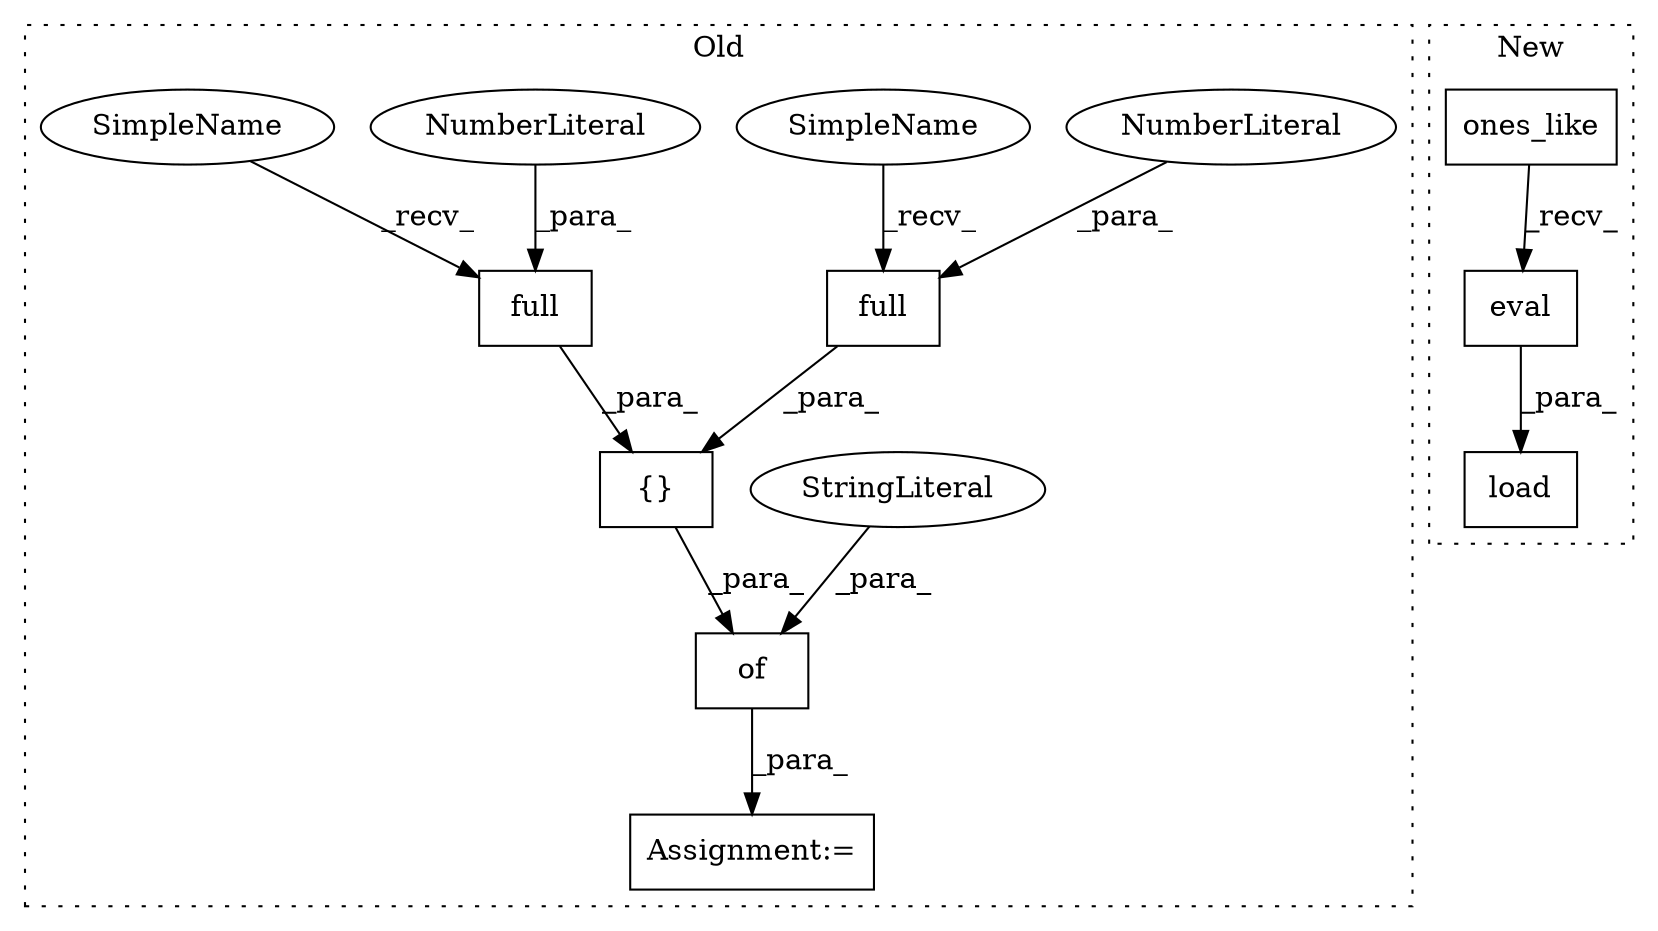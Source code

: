 digraph G {
subgraph cluster0 {
1 [label="full" a="32" s="3402,3410" l="5,1" shape="box"];
3 [label="NumberLiteral" a="34" s="3409" l="1" shape="ellipse"];
6 [label="Assignment:=" a="7" s="3363" l="1" shape="box"];
7 [label="{}" a="4" s="3395,3427" l="1,1" shape="box"];
8 [label="of" a="32" s="3368,3428" l="3,1" shape="box"];
9 [label="full" a="32" s="3418,3426" l="5,1" shape="box"];
10 [label="NumberLiteral" a="34" s="3423" l="1" shape="ellipse"];
11 [label="StringLiteral" a="45" s="3371" l="14" shape="ellipse"];
12 [label="SimpleName" a="42" s="3412" l="5" shape="ellipse"];
13 [label="SimpleName" a="42" s="3396" l="5" shape="ellipse"];
label = "Old";
style="dotted";
}
subgraph cluster1 {
2 [label="ones_like" a="32" s="7697,7711" l="10,1" shape="box"];
4 [label="eval" a="32" s="7713" l="6" shape="box"];
5 [label="load" a="32" s="7681,7719" l="5,1" shape="box"];
label = "New";
style="dotted";
}
1 -> 7 [label="_para_"];
2 -> 4 [label="_recv_"];
3 -> 1 [label="_para_"];
4 -> 5 [label="_para_"];
7 -> 8 [label="_para_"];
8 -> 6 [label="_para_"];
9 -> 7 [label="_para_"];
10 -> 9 [label="_para_"];
11 -> 8 [label="_para_"];
12 -> 9 [label="_recv_"];
13 -> 1 [label="_recv_"];
}